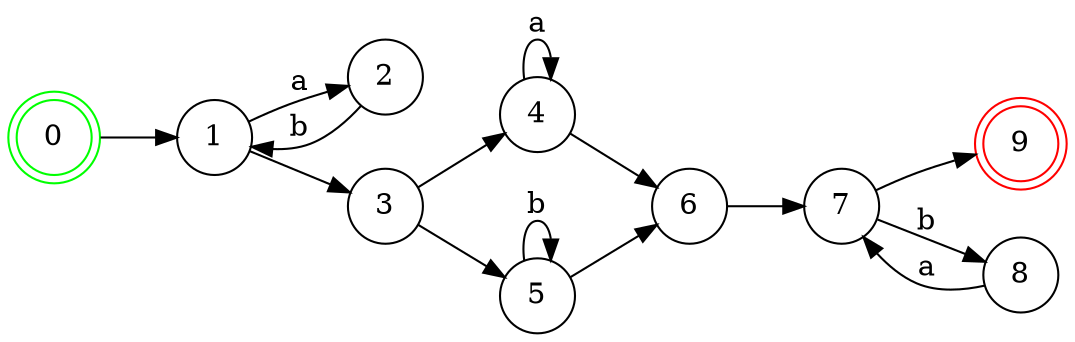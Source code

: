 digraph NDF {
    rankdir = LR;
    size = "8,5";
    node [shape = doublecircle;];
    0 [color = green;];
    9 [color = red;];
    node [shape = circle;];
    0 -> 1 [label = "";];
    1 -> 2 [label = "a";];
    2 -> 1 [label = "b";];
    1 -> 3 [label = "";];
    3 -> 4 [label = "";];
    3 -> 5 [label = "";];
    4 -> 4 [label = "a";];
    4 -> 6 [label = "";];
    5 -> 5 [label = "b";];
    5 -> 6 [label = "";];
    6 -> 7 [label = "";];
    7 -> 8 [label = "b";];
    8 -> 7 [label = "a";];
    7 -> 9 [label = "";];
}